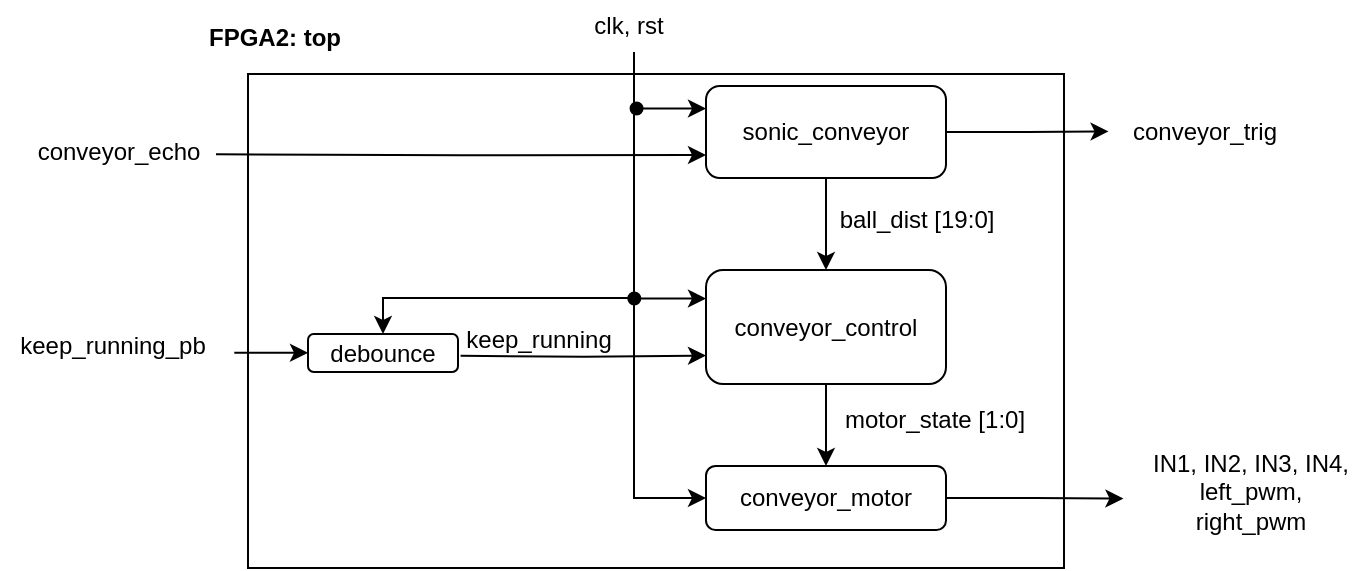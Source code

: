 <mxfile version="22.1.17" type="device" pages="8">
  <diagram name="FPGA1" id="3Houis2UjFw576r5zuef">
    <mxGraphModel dx="913" dy="524" grid="0" gridSize="10" guides="1" tooltips="1" connect="1" arrows="1" fold="1" page="1" pageScale="1" pageWidth="1654" pageHeight="2336" math="0" shadow="0">
      <root>
        <mxCell id="0" />
        <mxCell id="1" parent="0" />
        <mxCell id="Cx_UTy-veNJVOFWTWnhk-43" value="" style="rounded=0;whiteSpace=wrap;html=1;" vertex="1" parent="1">
          <mxGeometry x="226" y="146" width="408" height="247" as="geometry" />
        </mxCell>
        <mxCell id="Cx_UTy-veNJVOFWTWnhk-32" style="edgeStyle=orthogonalEdgeStyle;rounded=0;orthogonalLoop=1;jettySize=auto;html=1;exitX=0.5;exitY=1;exitDx=0;exitDy=0;entryX=0.5;entryY=0;entryDx=0;entryDy=0;" edge="1" parent="1" source="yedYcWoCvtavCDuwvC8--9" target="yedYcWoCvtavCDuwvC8--18">
          <mxGeometry relative="1" as="geometry" />
        </mxCell>
        <mxCell id="Cx_UTy-veNJVOFWTWnhk-33" style="edgeStyle=orthogonalEdgeStyle;rounded=0;orthogonalLoop=1;jettySize=auto;html=1;exitX=1;exitY=0.5;exitDx=0;exitDy=0;" edge="1" parent="1" source="yedYcWoCvtavCDuwvC8--9">
          <mxGeometry relative="1" as="geometry">
            <mxPoint x="656.286" y="174.714" as="targetPoint" />
          </mxGeometry>
        </mxCell>
        <mxCell id="Cx_UTy-veNJVOFWTWnhk-35" style="edgeStyle=orthogonalEdgeStyle;rounded=0;orthogonalLoop=1;jettySize=auto;html=1;exitX=0;exitY=0.75;exitDx=0;exitDy=0;entryX=0;entryY=0.75;entryDx=0;entryDy=0;" edge="1" parent="1" target="yedYcWoCvtavCDuwvC8--9">
          <mxGeometry relative="1" as="geometry">
            <mxPoint x="210.0" y="186.143" as="sourcePoint" />
          </mxGeometry>
        </mxCell>
        <mxCell id="Cx_UTy-veNJVOFWTWnhk-36" style="edgeStyle=orthogonalEdgeStyle;rounded=0;orthogonalLoop=1;jettySize=auto;html=1;exitX=0;exitY=0.25;exitDx=0;exitDy=0;entryX=0;entryY=0.25;entryDx=0;entryDy=0;startArrow=oval;startFill=1;" edge="1" parent="1" target="yedYcWoCvtavCDuwvC8--9">
          <mxGeometry relative="1" as="geometry">
            <mxPoint x="420.286" y="163.286" as="sourcePoint" />
          </mxGeometry>
        </mxCell>
        <mxCell id="yedYcWoCvtavCDuwvC8--9" value="sonic_conveyor" style="rounded=1;whiteSpace=wrap;html=1;" vertex="1" parent="1">
          <mxGeometry x="455" y="152" width="120" height="46" as="geometry" />
        </mxCell>
        <mxCell id="yedYcWoCvtavCDuwvC8--12" value="conveyor_trig" style="text;html=1;align=center;verticalAlign=middle;resizable=0;points=[];autosize=1;strokeColor=none;fillColor=none;" vertex="1" parent="1">
          <mxGeometry x="659" y="162" width="90" height="26" as="geometry" />
        </mxCell>
        <mxCell id="yedYcWoCvtavCDuwvC8--13" value="conveyor_echo" style="text;html=1;align=center;verticalAlign=middle;resizable=0;points=[];autosize=1;strokeColor=none;fillColor=none;" vertex="1" parent="1">
          <mxGeometry x="111" y="172" width="99" height="26" as="geometry" />
        </mxCell>
        <mxCell id="yedYcWoCvtavCDuwvC8--17" style="edgeStyle=orthogonalEdgeStyle;rounded=0;orthogonalLoop=1;jettySize=auto;html=1;exitX=0.5;exitY=1;exitDx=0;exitDy=0;entryX=0.5;entryY=0;entryDx=0;entryDy=0;" edge="1" parent="1" source="yedYcWoCvtavCDuwvC8--18" target="yedYcWoCvtavCDuwvC8--20">
          <mxGeometry relative="1" as="geometry" />
        </mxCell>
        <mxCell id="Cx_UTy-veNJVOFWTWnhk-39" style="edgeStyle=orthogonalEdgeStyle;rounded=0;orthogonalLoop=1;jettySize=auto;html=1;exitX=0;exitY=0.25;exitDx=0;exitDy=0;entryX=0;entryY=0.25;entryDx=0;entryDy=0;startArrow=oval;startFill=1;" edge="1" parent="1" target="yedYcWoCvtavCDuwvC8--18">
          <mxGeometry relative="1" as="geometry">
            <mxPoint x="419.143" y="258.286" as="sourcePoint" />
          </mxGeometry>
        </mxCell>
        <mxCell id="Cx_UTy-veNJVOFWTWnhk-40" style="edgeStyle=orthogonalEdgeStyle;rounded=0;orthogonalLoop=1;jettySize=auto;html=1;exitX=0;exitY=0.75;exitDx=0;exitDy=0;entryX=0;entryY=0.75;entryDx=0;entryDy=0;" edge="1" parent="1" target="yedYcWoCvtavCDuwvC8--18">
          <mxGeometry relative="1" as="geometry">
            <mxPoint x="332.286" y="286.857" as="sourcePoint" />
          </mxGeometry>
        </mxCell>
        <mxCell id="yedYcWoCvtavCDuwvC8--18" value="conveyor_control" style="rounded=1;whiteSpace=wrap;html=1;" vertex="1" parent="1">
          <mxGeometry x="455" y="244" width="120" height="57" as="geometry" />
        </mxCell>
        <mxCell id="Cx_UTy-veNJVOFWTWnhk-12" style="edgeStyle=orthogonalEdgeStyle;rounded=0;orthogonalLoop=1;jettySize=auto;html=1;entryX=0;entryY=0.5;entryDx=0;entryDy=0;" edge="1" parent="1" source="Cx_UTy-veNJVOFWTWnhk-8" target="yedYcWoCvtavCDuwvC8--20">
          <mxGeometry relative="1" as="geometry">
            <Array as="points">
              <mxPoint x="419" y="358" />
            </Array>
          </mxGeometry>
        </mxCell>
        <mxCell id="Cx_UTy-veNJVOFWTWnhk-37" style="edgeStyle=orthogonalEdgeStyle;rounded=0;orthogonalLoop=1;jettySize=auto;html=1;exitX=1;exitY=0.5;exitDx=0;exitDy=0;" edge="1" parent="1" source="yedYcWoCvtavCDuwvC8--20">
          <mxGeometry relative="1" as="geometry">
            <mxPoint x="663.714" y="358.286" as="targetPoint" />
          </mxGeometry>
        </mxCell>
        <mxCell id="yedYcWoCvtavCDuwvC8--20" value="conveyor_motor" style="rounded=1;whiteSpace=wrap;html=1;" vertex="1" parent="1">
          <mxGeometry x="455" y="342" width="120" height="32" as="geometry" />
        </mxCell>
        <mxCell id="yedYcWoCvtavCDuwvC8--21" value="motor_state [1:0]" style="text;html=1;align=center;verticalAlign=middle;resizable=0;points=[];autosize=1;strokeColor=none;fillColor=none;" vertex="1" parent="1">
          <mxGeometry x="515" y="305.5" width="108" height="26" as="geometry" />
        </mxCell>
        <mxCell id="yedYcWoCvtavCDuwvC8--22" value="IN1, IN2, IN3, IN4,&lt;br&gt;left_pwm,&lt;br&gt;right_pwm" style="text;html=1;align=center;verticalAlign=middle;resizable=0;points=[];autosize=1;strokeColor=none;fillColor=none;" vertex="1" parent="1">
          <mxGeometry x="669" y="327" width="116" height="55" as="geometry" />
        </mxCell>
        <mxCell id="Cx_UTy-veNJVOFWTWnhk-1" value="keep_running_pb" style="text;html=1;align=center;verticalAlign=middle;resizable=0;points=[];autosize=1;strokeColor=none;fillColor=none;" vertex="1" parent="1">
          <mxGeometry x="102" y="269" width="111" height="26" as="geometry" />
        </mxCell>
        <mxCell id="Cx_UTy-veNJVOFWTWnhk-41" style="edgeStyle=orthogonalEdgeStyle;rounded=0;orthogonalLoop=1;jettySize=auto;html=1;exitX=0;exitY=0.5;exitDx=0;exitDy=0;entryX=0;entryY=0.5;entryDx=0;entryDy=0;" edge="1" parent="1" target="Cx_UTy-veNJVOFWTWnhk-3">
          <mxGeometry relative="1" as="geometry">
            <mxPoint x="219.143" y="285.429" as="sourcePoint" />
          </mxGeometry>
        </mxCell>
        <mxCell id="Cx_UTy-veNJVOFWTWnhk-42" style="edgeStyle=orthogonalEdgeStyle;rounded=0;orthogonalLoop=1;jettySize=auto;html=1;entryX=0.5;entryY=0;entryDx=0;entryDy=0;" edge="1" parent="1" target="Cx_UTy-veNJVOFWTWnhk-3">
          <mxGeometry relative="1" as="geometry">
            <mxPoint x="419" y="258" as="sourcePoint" />
            <Array as="points">
              <mxPoint x="294" y="258" />
            </Array>
          </mxGeometry>
        </mxCell>
        <mxCell id="Cx_UTy-veNJVOFWTWnhk-3" value="debounce" style="rounded=1;whiteSpace=wrap;html=1;" vertex="1" parent="1">
          <mxGeometry x="256" y="276" width="75" height="19" as="geometry" />
        </mxCell>
        <mxCell id="Cx_UTy-veNJVOFWTWnhk-7" value="ball_dist [19:0]" style="text;html=1;align=center;verticalAlign=middle;resizable=0;points=[];autosize=1;strokeColor=none;fillColor=none;" vertex="1" parent="1">
          <mxGeometry x="512" y="206" width="95" height="26" as="geometry" />
        </mxCell>
        <mxCell id="Cx_UTy-veNJVOFWTWnhk-8" value="clk, rst" style="text;html=1;align=center;verticalAlign=middle;resizable=0;points=[];autosize=1;strokeColor=none;fillColor=none;" vertex="1" parent="1">
          <mxGeometry x="389" y="109" width="53" height="26" as="geometry" />
        </mxCell>
        <mxCell id="Cx_UTy-veNJVOFWTWnhk-16" value="keep_running" style="text;html=1;align=center;verticalAlign=middle;resizable=0;points=[];autosize=1;strokeColor=none;fillColor=none;" vertex="1" parent="1">
          <mxGeometry x="325" y="266" width="91" height="26" as="geometry" />
        </mxCell>
        <mxCell id="Cx_UTy-veNJVOFWTWnhk-25" value="FPGA2: top" style="text;html=1;align=center;verticalAlign=middle;resizable=0;points=[];autosize=1;strokeColor=none;fillColor=none;fontStyle=1" vertex="1" parent="1">
          <mxGeometry x="197" y="115" width="84" height="26" as="geometry" />
        </mxCell>
      </root>
    </mxGraphModel>
  </diagram>
  <diagram id="P_CYYSH3tj92WIIqiAt8" name="state_diagram">
    <mxGraphModel dx="840" dy="482" grid="0" gridSize="10" guides="1" tooltips="1" connect="1" arrows="1" fold="1" page="1" pageScale="1" pageWidth="1654" pageHeight="2336" math="0" shadow="0">
      <root>
        <mxCell id="0" />
        <mxCell id="1" parent="0" />
        <mxCell id="ZbPFkDO6n5g9y_yG4Vyx-5" style="edgeStyle=orthogonalEdgeStyle;rounded=0;orthogonalLoop=1;jettySize=auto;html=1;exitX=1;exitY=0;exitDx=0;exitDy=0;entryX=0;entryY=0;entryDx=0;entryDy=0;" edge="1" parent="1" source="ZbPFkDO6n5g9y_yG4Vyx-1" target="ZbPFkDO6n5g9y_yG4Vyx-3">
          <mxGeometry relative="1" as="geometry" />
        </mxCell>
        <mxCell id="ZbPFkDO6n5g9y_yG4Vyx-9" style="edgeStyle=orthogonalEdgeStyle;rounded=0;orthogonalLoop=1;jettySize=auto;html=1;exitX=0;exitY=0;exitDx=0;exitDy=0;entryX=1;entryY=0;entryDx=0;entryDy=0;" edge="1" parent="1" source="ZbPFkDO6n5g9y_yG4Vyx-1" target="ZbPFkDO6n5g9y_yG4Vyx-2">
          <mxGeometry relative="1" as="geometry" />
        </mxCell>
        <mxCell id="ZbPFkDO6n5g9y_yG4Vyx-13" style="edgeStyle=orthogonalEdgeStyle;rounded=0;orthogonalLoop=1;jettySize=auto;html=1;exitX=0.5;exitY=0;exitDx=0;exitDy=0;entryX=0.5;entryY=0;entryDx=0;entryDy=0;" edge="1" parent="1" target="ZbPFkDO6n5g9y_yG4Vyx-1">
          <mxGeometry relative="1" as="geometry">
            <mxPoint x="577.308" y="305.846" as="sourcePoint" />
          </mxGeometry>
        </mxCell>
        <mxCell id="ZbPFkDO6n5g9y_yG4Vyx-1" value="S0&lt;hr&gt;STOP" style="ellipse;whiteSpace=wrap;html=1;aspect=fixed;" vertex="1" parent="1">
          <mxGeometry x="537" y="338" width="80" height="80" as="geometry" />
        </mxCell>
        <mxCell id="ZbPFkDO6n5g9y_yG4Vyx-11" style="edgeStyle=orthogonalEdgeStyle;rounded=0;orthogonalLoop=1;jettySize=auto;html=1;exitX=1;exitY=1;exitDx=0;exitDy=0;entryX=0;entryY=1;entryDx=0;entryDy=0;" edge="1" parent="1" source="ZbPFkDO6n5g9y_yG4Vyx-2" target="ZbPFkDO6n5g9y_yG4Vyx-1">
          <mxGeometry relative="1" as="geometry" />
        </mxCell>
        <mxCell id="ZbPFkDO6n5g9y_yG4Vyx-2" value="S2&lt;hr&gt;FORWARD" style="ellipse;whiteSpace=wrap;html=1;aspect=fixed;" vertex="1" parent="1">
          <mxGeometry x="364" y="338" width="80" height="80" as="geometry" />
        </mxCell>
        <mxCell id="ZbPFkDO6n5g9y_yG4Vyx-7" style="edgeStyle=orthogonalEdgeStyle;rounded=0;orthogonalLoop=1;jettySize=auto;html=1;exitX=0;exitY=1;exitDx=0;exitDy=0;entryX=1;entryY=1;entryDx=0;entryDy=0;" edge="1" parent="1" source="ZbPFkDO6n5g9y_yG4Vyx-3" target="ZbPFkDO6n5g9y_yG4Vyx-1">
          <mxGeometry relative="1" as="geometry" />
        </mxCell>
        <mxCell id="ZbPFkDO6n5g9y_yG4Vyx-3" value="S1&lt;hr&gt;FORWARD" style="ellipse;whiteSpace=wrap;html=1;aspect=fixed;" vertex="1" parent="1">
          <mxGeometry x="714" y="338" width="80" height="80" as="geometry" />
        </mxCell>
        <mxCell id="ZbPFkDO6n5g9y_yG4Vyx-6" value="ball_dist &amp;lt;= 10cm" style="text;html=1;align=center;verticalAlign=middle;resizable=0;points=[];autosize=1;strokeColor=none;fillColor=none;" vertex="1" parent="1">
          <mxGeometry x="610" y="326" width="112" height="26" as="geometry" />
        </mxCell>
        <mxCell id="ZbPFkDO6n5g9y_yG4Vyx-8" value="after 2.5 seconds" style="text;html=1;align=center;verticalAlign=middle;resizable=0;points=[];autosize=1;strokeColor=none;fillColor=none;" vertex="1" parent="1">
          <mxGeometry x="612" y="408" width="110" height="26" as="geometry" />
        </mxCell>
        <mxCell id="ZbPFkDO6n5g9y_yG4Vyx-10" value="keep_running == 1" style="text;html=1;align=center;verticalAlign=middle;resizable=0;points=[];autosize=1;strokeColor=none;fillColor=none;" vertex="1" parent="1">
          <mxGeometry x="434" y="324" width="118" height="26" as="geometry" />
        </mxCell>
        <mxCell id="ZbPFkDO6n5g9y_yG4Vyx-12" value="keep_running == 0" style="text;html=1;align=center;verticalAlign=middle;resizable=0;points=[];autosize=1;strokeColor=none;fillColor=none;" vertex="1" parent="1">
          <mxGeometry x="423" y="408" width="118" height="26" as="geometry" />
        </mxCell>
        <mxCell id="ZbPFkDO6n5g9y_yG4Vyx-14" value="rst" style="text;html=1;align=center;verticalAlign=middle;resizable=0;points=[];autosize=1;strokeColor=none;fillColor=none;" vertex="1" parent="1">
          <mxGeometry x="561.5" y="279" width="31" height="26" as="geometry" />
        </mxCell>
        <mxCell id="ZbPFkDO6n5g9y_yG4Vyx-16" value="state&lt;hr&gt;output motor_state" style="text;html=1;align=center;verticalAlign=middle;resizable=0;points=[];autosize=1;strokeColor=none;fillColor=none;" vertex="1" parent="1">
          <mxGeometry x="269" y="237" width="118" height="54" as="geometry" />
        </mxCell>
      </root>
    </mxGraphModel>
  </diagram>
  <diagram id="K7MScZZr-1HV4bGrhKEK" name="FPGA2">
    <mxGraphModel dx="840" dy="482" grid="0" gridSize="10" guides="1" tooltips="1" connect="1" arrows="1" fold="1" page="1" pageScale="1" pageWidth="1654" pageHeight="2336" math="0" shadow="0">
      <root>
        <mxCell id="0" />
        <mxCell id="1" parent="0" />
        <mxCell id="5g9HSm7OtzbtCNoJN83W-15" value="" style="rounded=0;whiteSpace=wrap;html=1;" vertex="1" parent="1">
          <mxGeometry x="332" y="173" width="497" height="277" as="geometry" />
        </mxCell>
        <mxCell id="j4I4GcFLHz0npF0PF5_9-4" style="edgeStyle=orthogonalEdgeStyle;rounded=0;orthogonalLoop=1;jettySize=auto;html=1;entryX=0;entryY=0.5;entryDx=0;entryDy=0;" edge="1" parent="1" target="j4I4GcFLHz0npF0PF5_9-5">
          <mxGeometry relative="1" as="geometry">
            <mxPoint x="318" y="203" as="sourcePoint" />
          </mxGeometry>
        </mxCell>
        <mxCell id="5g9HSm7OtzbtCNoJN83W-3" style="edgeStyle=orthogonalEdgeStyle;rounded=0;orthogonalLoop=1;jettySize=auto;html=1;entryX=0.5;entryY=0;entryDx=0;entryDy=0;exitX=0.5;exitY=1;exitDx=0;exitDy=0;" edge="1" parent="1" source="j4I4GcFLHz0npF0PF5_9-5" target="j4I4GcFLHz0npF0PF5_9-9">
          <mxGeometry relative="1" as="geometry">
            <mxPoint x="473" y="219" as="sourcePoint" />
          </mxGeometry>
        </mxCell>
        <mxCell id="j4I4GcFLHz0npF0PF5_9-5" value="pin_sensor" style="rounded=1;whiteSpace=wrap;html=1;" vertex="1" parent="1">
          <mxGeometry x="429" y="187" width="88" height="32" as="geometry" />
        </mxCell>
        <mxCell id="5g9HSm7OtzbtCNoJN83W-5" style="edgeStyle=orthogonalEdgeStyle;rounded=0;orthogonalLoop=1;jettySize=auto;html=1;exitX=0;exitY=0.5;exitDx=0;exitDy=0;entryX=0;entryY=0.5;entryDx=0;entryDy=0;" edge="1" parent="1" target="j4I4GcFLHz0npF0PF5_9-9">
          <mxGeometry relative="1" as="geometry">
            <mxPoint x="314.56" y="283.6" as="sourcePoint" />
          </mxGeometry>
        </mxCell>
        <mxCell id="5g9HSm7OtzbtCNoJN83W-6" style="edgeStyle=orthogonalEdgeStyle;rounded=0;orthogonalLoop=1;jettySize=auto;html=1;exitX=0.25;exitY=1;exitDx=0;exitDy=0;" edge="1" parent="1" source="j4I4GcFLHz0npF0PF5_9-9" target="j4I4GcFLHz0npF0PF5_9-16">
          <mxGeometry relative="1" as="geometry" />
        </mxCell>
        <mxCell id="5g9HSm7OtzbtCNoJN83W-8" style="edgeStyle=orthogonalEdgeStyle;rounded=0;orthogonalLoop=1;jettySize=auto;html=1;exitX=0.75;exitY=1;exitDx=0;exitDy=0;" edge="1" parent="1" source="j4I4GcFLHz0npF0PF5_9-9" target="j4I4GcFLHz0npF0PF5_9-13">
          <mxGeometry relative="1" as="geometry" />
        </mxCell>
        <mxCell id="5g9HSm7OtzbtCNoJN83W-11" style="edgeStyle=orthogonalEdgeStyle;rounded=0;orthogonalLoop=1;jettySize=auto;html=1;exitX=1;exitY=0.5;exitDx=0;exitDy=0;entryX=0;entryY=0.5;entryDx=0;entryDy=0;" edge="1" parent="1" source="j4I4GcFLHz0npF0PF5_9-9" target="zBzx317VZu3aKxYeW0nP-3">
          <mxGeometry relative="1" as="geometry" />
        </mxCell>
        <mxCell id="j4I4GcFLHz0npF0PF5_9-9" value="player_control" style="rounded=1;whiteSpace=wrap;html=1;" vertex="1" parent="1">
          <mxGeometry x="426" y="263" width="91" height="41" as="geometry" />
        </mxCell>
        <mxCell id="j4I4GcFLHz0npF0PF5_9-10" value="IR[2:0]" style="text;html=1;align=center;verticalAlign=middle;resizable=0;points=[];autosize=1;strokeColor=none;fillColor=none;" vertex="1" parent="1">
          <mxGeometry x="258.5" y="190" width="53" height="26" as="geometry" />
        </mxCell>
        <mxCell id="5g9HSm7OtzbtCNoJN83W-9" style="edgeStyle=orthogonalEdgeStyle;rounded=0;orthogonalLoop=1;jettySize=auto;html=1;exitX=0.5;exitY=1;exitDx=0;exitDy=0;" edge="1" parent="1" source="j4I4GcFLHz0npF0PF5_9-13">
          <mxGeometry relative="1" as="geometry">
            <mxPoint x="578.4" y="466.8" as="targetPoint" />
          </mxGeometry>
        </mxCell>
        <mxCell id="j4I4GcFLHz0npF0PF5_9-13" value="vga_control" style="rounded=1;whiteSpace=wrap;html=1;" vertex="1" parent="1">
          <mxGeometry x="537" y="366" width="83" height="21" as="geometry" />
        </mxCell>
        <mxCell id="j4I4GcFLHz0npF0PF5_9-14" value="player, round[2:0],&lt;br&gt;score1[11:0], score2[11:0]" style="text;html=1;align=center;verticalAlign=middle;resizable=0;points=[];autosize=1;strokeColor=none;fillColor=none;" vertex="1" parent="1">
          <mxGeometry x="501" y="296.5" width="155" height="41" as="geometry" />
        </mxCell>
        <mxCell id="j4I4GcFLHz0npF0PF5_9-15" style="edgeStyle=orthogonalEdgeStyle;rounded=0;orthogonalLoop=1;jettySize=auto;html=1;exitX=0.5;exitY=1;exitDx=0;exitDy=0;entryX=0.5;entryY=0;entryDx=0;entryDy=0;" edge="1" parent="1" source="j4I4GcFLHz0npF0PF5_9-16" target="j4I4GcFLHz0npF0PF5_9-21">
          <mxGeometry relative="1" as="geometry" />
        </mxCell>
        <mxCell id="j4I4GcFLHz0npF0PF5_9-16" value="pin_control" style="rounded=1;whiteSpace=wrap;html=1;" vertex="1" parent="1">
          <mxGeometry x="379" y="363" width="73" height="21" as="geometry" />
        </mxCell>
        <mxCell id="j4I4GcFLHz0npF0PF5_9-18" value="IN1, IN2, pwm" style="text;html=1;align=center;verticalAlign=middle;resizable=0;points=[];autosize=1;strokeColor=none;fillColor=none;" vertex="1" parent="1">
          <mxGeometry x="368.5" y="464" width="94" height="26" as="geometry" />
        </mxCell>
        <mxCell id="j4I4GcFLHz0npF0PF5_9-19" value="vgaGreen[3:0],&lt;br&gt;vgaRed[3:0],&lt;br&gt;vgaBlue[3:0],&lt;br&gt;hsync, vsync" style="text;html=1;align=center;verticalAlign=middle;resizable=0;points=[];autosize=1;strokeColor=none;fillColor=none;" vertex="1" parent="1">
          <mxGeometry x="533" y="471" width="97" height="70" as="geometry" />
        </mxCell>
        <mxCell id="j4I4GcFLHz0npF0PF5_9-20" style="edgeStyle=orthogonalEdgeStyle;rounded=0;orthogonalLoop=1;jettySize=auto;html=1;exitX=0.5;exitY=1;exitDx=0;exitDy=0;" edge="1" parent="1" source="j4I4GcFLHz0npF0PF5_9-21">
          <mxGeometry relative="1" as="geometry">
            <mxPoint x="415.727" y="467.303" as="targetPoint" />
          </mxGeometry>
        </mxCell>
        <mxCell id="j4I4GcFLHz0npF0PF5_9-21" value="pin_motor" style="rounded=1;whiteSpace=wrap;html=1;" vertex="1" parent="1">
          <mxGeometry x="379" y="415" width="73" height="21" as="geometry" />
        </mxCell>
        <mxCell id="j4I4GcFLHz0npF0PF5_9-22" value="motor_state[1:0]" style="text;html=1;align=center;verticalAlign=middle;resizable=0;points=[];autosize=1;strokeColor=none;fillColor=none;" vertex="1" parent="1">
          <mxGeometry x="412" y="389" width="105" height="26" as="geometry" />
        </mxCell>
        <mxCell id="j4I4GcFLHz0npF0PF5_9-23" value="swap" style="text;html=1;align=center;verticalAlign=middle;resizable=0;points=[];autosize=1;strokeColor=none;fillColor=none;" vertex="1" parent="1">
          <mxGeometry x="258.5" y="270.5" width="46" height="26" as="geometry" />
        </mxCell>
        <mxCell id="5g9HSm7OtzbtCNoJN83W-10" style="edgeStyle=orthogonalEdgeStyle;rounded=0;orthogonalLoop=1;jettySize=auto;html=1;exitX=0.5;exitY=1;exitDx=0;exitDy=0;" edge="1" parent="1" source="zBzx317VZu3aKxYeW0nP-3">
          <mxGeometry relative="1" as="geometry">
            <mxPoint x="752.8" y="462.32" as="targetPoint" />
          </mxGeometry>
        </mxCell>
        <mxCell id="5g9HSm7OtzbtCNoJN83W-14" style="edgeStyle=orthogonalEdgeStyle;rounded=0;orthogonalLoop=1;jettySize=auto;html=1;entryX=0.25;entryY=0;entryDx=0;entryDy=0;startArrow=oval;startFill=1;" edge="1" parent="1" target="zBzx317VZu3aKxYeW0nP-3">
          <mxGeometry relative="1" as="geometry">
            <mxPoint x="381" y="284" as="sourcePoint" />
            <Array as="points">
              <mxPoint x="381" y="248" />
              <mxPoint x="723" y="248" />
            </Array>
          </mxGeometry>
        </mxCell>
        <mxCell id="zBzx317VZu3aKxYeW0nP-3" value="sound_control" style="rounded=1;whiteSpace=wrap;html=1;" vertex="1" parent="1">
          <mxGeometry x="693" y="267.5" width="120" height="32" as="geometry" />
        </mxCell>
        <mxCell id="zBzx317VZu3aKxYeW0nP-5" value="audio_mclk,&lt;br&gt;audio_lrck,&lt;br&gt;audio_sck,&lt;br&gt;audio_sdin" style="text;html=1;align=center;verticalAlign=middle;resizable=0;points=[];autosize=1;strokeColor=none;fillColor=none;" vertex="1" parent="1">
          <mxGeometry x="712" y="471" width="82" height="70" as="geometry" />
        </mxCell>
        <mxCell id="5g9HSm7OtzbtCNoJN83W-1" value="pin_state[2:0]" style="text;html=1;align=center;verticalAlign=middle;resizable=0;points=[];autosize=1;strokeColor=none;fillColor=none;" vertex="1" parent="1">
          <mxGeometry x="381" y="221" width="90" height="26" as="geometry" />
        </mxCell>
        <mxCell id="5g9HSm7OtzbtCNoJN83W-7" value="pin_motor_start" style="text;html=1;align=center;verticalAlign=middle;resizable=0;points=[];autosize=1;strokeColor=none;fillColor=none;" vertex="1" parent="1">
          <mxGeometry x="381" y="309" width="101" height="26" as="geometry" />
        </mxCell>
        <mxCell id="5g9HSm7OtzbtCNoJN83W-12" value="all_pins_down" style="text;html=1;align=center;verticalAlign=middle;resizable=0;points=[];autosize=1;strokeColor=none;fillColor=none;" vertex="1" parent="1">
          <mxGeometry x="547" y="256" width="94" height="26" as="geometry" />
        </mxCell>
        <mxCell id="5g9HSm7OtzbtCNoJN83W-13" style="edgeStyle=orthogonalEdgeStyle;rounded=0;orthogonalLoop=1;jettySize=auto;html=1;exitX=1.011;exitY=0.471;exitDx=0;exitDy=0;entryX=0.5;entryY=0;entryDx=0;entryDy=0;exitPerimeter=0;startArrow=oval;startFill=1;" edge="1" parent="1" source="5g9HSm7OtzbtCNoJN83W-1" target="zBzx317VZu3aKxYeW0nP-3">
          <mxGeometry relative="1" as="geometry" />
        </mxCell>
        <mxCell id="5g9HSm7OtzbtCNoJN83W-16" value="FPGA1: top" style="text;html=1;align=center;verticalAlign=middle;resizable=0;points=[];autosize=1;strokeColor=none;fillColor=none;fontStyle=1" vertex="1" parent="1">
          <mxGeometry x="336" y="141" width="84" height="26" as="geometry" />
        </mxCell>
      </root>
    </mxGraphModel>
  </diagram>
  <diagram id="RI9VeUR3H-dNjSlczl91" name="Page-4">
    <mxGraphModel dx="955" dy="548" grid="0" gridSize="10" guides="1" tooltips="1" connect="1" arrows="1" fold="1" page="1" pageScale="1" pageWidth="1654" pageHeight="2336" math="0" shadow="0">
      <root>
        <mxCell id="0" />
        <mxCell id="1" parent="0" />
        <mxCell id="48yH_jwiG1Q6Xf7xGgz5-1" style="edgeStyle=orthogonalEdgeStyle;rounded=0;orthogonalLoop=1;jettySize=auto;html=1;exitX=1.016;exitY=0.541;exitDx=0;exitDy=0;entryX=0;entryY=0.5;entryDx=0;entryDy=0;exitPerimeter=0;" edge="1" parent="1" source="48yH_jwiG1Q6Xf7xGgz5-7" target="48yH_jwiG1Q6Xf7xGgz5-3">
          <mxGeometry relative="1" as="geometry">
            <mxPoint x="306.706" y="529" as="sourcePoint" />
          </mxGeometry>
        </mxCell>
        <mxCell id="48yH_jwiG1Q6Xf7xGgz5-2" style="edgeStyle=orthogonalEdgeStyle;rounded=0;orthogonalLoop=1;jettySize=auto;html=1;exitX=1;exitY=0.5;exitDx=0;exitDy=0;entryX=0;entryY=0.75;entryDx=0;entryDy=0;" edge="1" parent="1" source="48yH_jwiG1Q6Xf7xGgz5-3" target="48yH_jwiG1Q6Xf7xGgz5-16">
          <mxGeometry relative="1" as="geometry">
            <mxPoint x="509.571" y="528.857" as="targetPoint" />
          </mxGeometry>
        </mxCell>
        <mxCell id="48yH_jwiG1Q6Xf7xGgz5-3" value="clock_divider" style="rounded=1;whiteSpace=wrap;html=1;" vertex="1" parent="1">
          <mxGeometry x="346" y="516" width="88" height="26" as="geometry" />
        </mxCell>
        <mxCell id="48yH_jwiG1Q6Xf7xGgz5-7" value="clk" style="text;html=1;align=center;verticalAlign=middle;resizable=0;points=[];autosize=1;strokeColor=none;fillColor=none;" vertex="1" parent="1">
          <mxGeometry x="272" y="516" width="33" height="26" as="geometry" />
        </mxCell>
        <mxCell id="48yH_jwiG1Q6Xf7xGgz5-9" value="clk_25MHz" style="text;html=1;align=center;verticalAlign=middle;resizable=0;points=[];autosize=1;strokeColor=none;fillColor=none;" vertex="1" parent="1">
          <mxGeometry x="426" y="506" width="77" height="26" as="geometry" />
        </mxCell>
        <mxCell id="48yH_jwiG1Q6Xf7xGgz5-10" style="edgeStyle=orthogonalEdgeStyle;rounded=0;orthogonalLoop=1;jettySize=auto;html=1;entryX=0;entryY=0.25;entryDx=0;entryDy=0;exitX=1.086;exitY=0.564;exitDx=0;exitDy=0;exitPerimeter=0;" edge="1" parent="1" target="48yH_jwiG1Q6Xf7xGgz5-16" source="48yH_jwiG1Q6Xf7xGgz5-24">
          <mxGeometry relative="1" as="geometry">
            <mxPoint x="330" y="494" as="sourcePoint" />
          </mxGeometry>
        </mxCell>
        <mxCell id="48yH_jwiG1Q6Xf7xGgz5-11" style="edgeStyle=orthogonalEdgeStyle;rounded=0;orthogonalLoop=1;jettySize=auto;html=1;exitX=1;exitY=0.25;exitDx=0;exitDy=0;entryX=-0.062;entryY=0.551;entryDx=0;entryDy=0;entryPerimeter=0;" edge="1" parent="1" source="48yH_jwiG1Q6Xf7xGgz5-16" target="48yH_jwiG1Q6Xf7xGgz5-25">
          <mxGeometry relative="1" as="geometry">
            <mxPoint x="826.56" y="493.2" as="targetPoint" />
          </mxGeometry>
        </mxCell>
        <mxCell id="48yH_jwiG1Q6Xf7xGgz5-12" style="edgeStyle=orthogonalEdgeStyle;rounded=0;orthogonalLoop=1;jettySize=auto;html=1;exitX=1;exitY=0.5;exitDx=0;exitDy=0;" edge="1" parent="1" source="48yH_jwiG1Q6Xf7xGgz5-16">
          <mxGeometry relative="1" as="geometry">
            <mxPoint x="954" y="511" as="targetPoint" />
          </mxGeometry>
        </mxCell>
        <mxCell id="48yH_jwiG1Q6Xf7xGgz5-15" style="edgeStyle=orthogonalEdgeStyle;rounded=0;orthogonalLoop=1;jettySize=auto;html=1;exitX=1;exitY=0.75;exitDx=0;exitDy=0;entryX=0;entryY=0.5;entryDx=0;entryDy=0;" edge="1" parent="1" source="48yH_jwiG1Q6Xf7xGgz5-16" target="48yH_jwiG1Q6Xf7xGgz5-33">
          <mxGeometry relative="1" as="geometry" />
        </mxCell>
        <mxCell id="48yH_jwiG1Q6Xf7xGgz5-50" style="edgeStyle=orthogonalEdgeStyle;rounded=0;orthogonalLoop=1;jettySize=auto;html=1;exitX=0.5;exitY=1;exitDx=0;exitDy=0;entryX=0.5;entryY=0;entryDx=0;entryDy=0;" edge="1" parent="1" source="48yH_jwiG1Q6Xf7xGgz5-16" target="48yH_jwiG1Q6Xf7xGgz5-21">
          <mxGeometry relative="1" as="geometry" />
        </mxCell>
        <mxCell id="48yH_jwiG1Q6Xf7xGgz5-16" value="vga_helper" style="rounded=1;whiteSpace=wrap;html=1;" vertex="1" parent="1">
          <mxGeometry x="600" y="476" width="120" height="70" as="geometry" />
        </mxCell>
        <mxCell id="48yH_jwiG1Q6Xf7xGgz5-18" style="edgeStyle=orthogonalEdgeStyle;rounded=0;orthogonalLoop=1;jettySize=auto;html=1;entryX=0;entryY=0.5;entryDx=0;entryDy=0;" edge="1" parent="1" target="48yH_jwiG1Q6Xf7xGgz5-21">
          <mxGeometry relative="1" as="geometry">
            <mxPoint x="314" y="631" as="sourcePoint" />
          </mxGeometry>
        </mxCell>
        <mxCell id="48yH_jwiG1Q6Xf7xGgz5-19" style="edgeStyle=orthogonalEdgeStyle;rounded=0;orthogonalLoop=1;jettySize=auto;html=1;exitX=0.5;exitY=1;exitDx=0;exitDy=0;entryX=0.5;entryY=0;entryDx=0;entryDy=0;" edge="1" parent="1" source="48yH_jwiG1Q6Xf7xGgz5-21" target="48yH_jwiG1Q6Xf7xGgz5-23">
          <mxGeometry relative="1" as="geometry" />
        </mxCell>
        <mxCell id="48yH_jwiG1Q6Xf7xGgz5-21" value="mem_addr_gen" style="rounded=1;whiteSpace=wrap;html=1;" vertex="1" parent="1">
          <mxGeometry x="600" y="596" width="120" height="70" as="geometry" />
        </mxCell>
        <mxCell id="48yH_jwiG1Q6Xf7xGgz5-22" style="edgeStyle=orthogonalEdgeStyle;rounded=0;orthogonalLoop=1;jettySize=auto;html=1;entryX=0;entryY=0.25;entryDx=0;entryDy=0;startArrow=oval;startFill=1;" edge="1" parent="1" target="48yH_jwiG1Q6Xf7xGgz5-23">
          <mxGeometry relative="1" as="geometry">
            <mxPoint x="496" y="528" as="sourcePoint" />
            <Array as="points">
              <mxPoint x="494" y="530" />
              <mxPoint x="494" y="733" />
              <mxPoint x="600" y="733" />
            </Array>
          </mxGeometry>
        </mxCell>
        <mxCell id="48yH_jwiG1Q6Xf7xGgz5-23" value="blk_mem_gen" style="rounded=1;whiteSpace=wrap;html=1;" vertex="1" parent="1">
          <mxGeometry x="600" y="712" width="120" height="70" as="geometry" />
        </mxCell>
        <mxCell id="48yH_jwiG1Q6Xf7xGgz5-24" value="rst" style="text;html=1;align=center;verticalAlign=middle;resizable=0;points=[];autosize=1;strokeColor=none;fillColor=none;" vertex="1" parent="1">
          <mxGeometry x="276" y="480" width="31" height="26" as="geometry" />
        </mxCell>
        <mxCell id="48yH_jwiG1Q6Xf7xGgz5-25" value="hsync" style="text;html=1;align=center;verticalAlign=middle;resizable=0;points=[];autosize=1;strokeColor=none;fillColor=none;" vertex="1" parent="1">
          <mxGeometry x="960" y="480" width="49" height="26" as="geometry" />
        </mxCell>
        <mxCell id="48yH_jwiG1Q6Xf7xGgz5-26" value="vsync" style="text;html=1;align=center;verticalAlign=middle;resizable=0;points=[];autosize=1;strokeColor=none;fillColor=none;" vertex="1" parent="1">
          <mxGeometry x="960" y="498" width="49" height="26" as="geometry" />
        </mxCell>
        <mxCell id="48yH_jwiG1Q6Xf7xGgz5-30" value="pixel_addr[15:0]" style="text;html=1;align=center;verticalAlign=middle;resizable=0;points=[];autosize=1;strokeColor=none;fillColor=none;" vertex="1" parent="1">
          <mxGeometry x="557" y="676" width="103" height="26" as="geometry" />
        </mxCell>
        <mxCell id="48yH_jwiG1Q6Xf7xGgz5-31" style="edgeStyle=orthogonalEdgeStyle;rounded=0;orthogonalLoop=1;jettySize=auto;html=1;exitX=0.25;exitY=1;exitDx=0;exitDy=0;entryX=0.25;entryY=1;entryDx=0;entryDy=0;" edge="1" parent="1" target="48yH_jwiG1Q6Xf7xGgz5-33">
          <mxGeometry relative="1" as="geometry">
            <mxPoint x="856.744" y="627.442" as="sourcePoint" />
          </mxGeometry>
        </mxCell>
        <mxCell id="48yH_jwiG1Q6Xf7xGgz5-32" style="edgeStyle=orthogonalEdgeStyle;rounded=0;orthogonalLoop=1;jettySize=auto;html=1;exitX=0.5;exitY=0;exitDx=0;exitDy=0;" edge="1" parent="1" source="48yH_jwiG1Q6Xf7xGgz5-33">
          <mxGeometry relative="1" as="geometry">
            <mxPoint x="957.444" y="642.333" as="targetPoint" />
          </mxGeometry>
        </mxCell>
        <mxCell id="48yH_jwiG1Q6Xf7xGgz5-33" value="MUX" style="shape=trapezoid;perimeter=trapezoidPerimeter;whiteSpace=wrap;html=1;fixedSize=1;rotation=90;" vertex="1" parent="1">
          <mxGeometry x="869" y="627" width="60.5" height="31" as="geometry" />
        </mxCell>
        <mxCell id="48yH_jwiG1Q6Xf7xGgz5-34" value="valid" style="text;html=1;align=center;verticalAlign=middle;resizable=0;points=[];autosize=1;strokeColor=none;fillColor=none;" vertex="1" parent="1">
          <mxGeometry x="897" y="524" width="43" height="26" as="geometry" />
        </mxCell>
        <mxCell id="48yH_jwiG1Q6Xf7xGgz5-35" value="12&#39;d0" style="text;html=1;align=center;verticalAlign=middle;resizable=0;points=[];autosize=1;strokeColor=none;fillColor=none;" vertex="1" parent="1">
          <mxGeometry x="816" y="614" width="47" height="26" as="geometry" />
        </mxCell>
        <mxCell id="48yH_jwiG1Q6Xf7xGgz5-37" value="pixel" style="text;html=1;align=center;verticalAlign=middle;resizable=0;points=[];autosize=1;strokeColor=none;fillColor=none;" vertex="1" parent="1">
          <mxGeometry x="720" y="723" width="43" height="26" as="geometry" />
        </mxCell>
        <mxCell id="48yH_jwiG1Q6Xf7xGgz5-38" value="vgaRed, &lt;br&gt;vgaGreen, &lt;br&gt;vgaBlue" style="text;html=1;align=center;verticalAlign=middle;resizable=0;points=[];autosize=1;strokeColor=none;fillColor=none;" vertex="1" parent="1">
          <mxGeometry x="955" y="614" width="74" height="55" as="geometry" />
        </mxCell>
        <mxCell id="48yH_jwiG1Q6Xf7xGgz5-40" value="player, round[2:0],&lt;br&gt;score1[11:0], &lt;br&gt;score2[11:0]" style="text;html=1;align=center;verticalAlign=middle;resizable=0;points=[];autosize=1;strokeColor=none;fillColor=none;" vertex="1" parent="1">
          <mxGeometry x="195" y="603.5" width="114" height="55" as="geometry" />
        </mxCell>
        <mxCell id="48yH_jwiG1Q6Xf7xGgz5-42" style="edgeStyle=orthogonalEdgeStyle;rounded=0;orthogonalLoop=1;jettySize=auto;html=1;exitX=0.25;exitY=1;exitDx=0;exitDy=0;entryX=0.25;entryY=1;entryDx=0;entryDy=0;" edge="1" parent="1" target="48yH_jwiG1Q6Xf7xGgz5-41">
          <mxGeometry relative="1" as="geometry">
            <mxPoint x="723.667" y="751.167" as="sourcePoint" />
          </mxGeometry>
        </mxCell>
        <mxCell id="48yH_jwiG1Q6Xf7xGgz5-43" style="edgeStyle=orthogonalEdgeStyle;rounded=0;orthogonalLoop=1;jettySize=auto;html=1;entryX=0.75;entryY=1;entryDx=0;entryDy=0;" edge="1" parent="1" target="48yH_jwiG1Q6Xf7xGgz5-41">
          <mxGeometry relative="1" as="geometry">
            <mxPoint x="779" y="782" as="sourcePoint" />
          </mxGeometry>
        </mxCell>
        <mxCell id="48yH_jwiG1Q6Xf7xGgz5-46" style="edgeStyle=orthogonalEdgeStyle;rounded=0;orthogonalLoop=1;jettySize=auto;html=1;exitX=0.5;exitY=0;exitDx=0;exitDy=0;entryX=0.75;entryY=1;entryDx=0;entryDy=0;" edge="1" parent="1" source="48yH_jwiG1Q6Xf7xGgz5-41" target="48yH_jwiG1Q6Xf7xGgz5-33">
          <mxGeometry relative="1" as="geometry" />
        </mxCell>
        <mxCell id="48yH_jwiG1Q6Xf7xGgz5-41" value="MUX" style="shape=trapezoid;perimeter=trapezoidPerimeter;whiteSpace=wrap;html=1;fixedSize=1;rotation=90;" vertex="1" parent="1">
          <mxGeometry x="797" y="751" width="60.5" height="31" as="geometry" />
        </mxCell>
        <mxCell id="48yH_jwiG1Q6Xf7xGgz5-45" value="BG_COLOR" style="text;html=1;align=center;verticalAlign=middle;resizable=0;points=[];autosize=1;strokeColor=none;fillColor=none;" vertex="1" parent="1">
          <mxGeometry x="729" y="778" width="85" height="26" as="geometry" />
        </mxCell>
        <mxCell id="48yH_jwiG1Q6Xf7xGgz5-47" value="real_pixel[11:0]" style="text;html=1;align=center;verticalAlign=middle;resizable=0;points=[];autosize=1;strokeColor=none;fillColor=none;" vertex="1" parent="1">
          <mxGeometry x="841" y="765" width="99" height="26" as="geometry" />
        </mxCell>
        <mxCell id="48yH_jwiG1Q6Xf7xGgz5-51" value="h_cnt[9:0], &lt;br&gt;v_cnt[9:0]" style="text;html=1;align=center;verticalAlign=middle;resizable=0;points=[];autosize=1;strokeColor=none;fillColor=none;" vertex="1" parent="1">
          <mxGeometry x="586" y="550" width="74" height="41" as="geometry" />
        </mxCell>
        <mxCell id="48yH_jwiG1Q6Xf7xGgz5-52" style="edgeStyle=orthogonalEdgeStyle;rounded=0;orthogonalLoop=1;jettySize=auto;html=1;exitX=1;exitY=0.282;exitDx=0;exitDy=0;entryX=0;entryY=0.5;entryDx=0;entryDy=0;exitPerimeter=0;startArrow=oval;startFill=1;" edge="1" parent="1" source="48yH_jwiG1Q6Xf7xGgz5-51" target="48yH_jwiG1Q6Xf7xGgz5-41">
          <mxGeometry relative="1" as="geometry">
            <Array as="points">
              <mxPoint x="800" y="563" />
              <mxPoint x="800" y="703" />
              <mxPoint x="827" y="703" />
            </Array>
          </mxGeometry>
        </mxCell>
      </root>
    </mxGraphModel>
  </diagram>
  <diagram id="F3E9UhYog428zx88eJHw" name="Page-5">
    <mxGraphModel dx="875" dy="503" grid="0" gridSize="10" guides="1" tooltips="1" connect="1" arrows="1" fold="1" page="1" pageScale="1" pageWidth="1654" pageHeight="2336" math="0" shadow="0">
      <root>
        <mxCell id="0" />
        <mxCell id="1" parent="0" />
        <mxCell id="S-YiixrmVDKFXqDxkRw9-1" style="edgeStyle=orthogonalEdgeStyle;rounded=0;orthogonalLoop=1;jettySize=auto;html=1;exitX=1;exitY=0;exitDx=0;exitDy=0;entryX=0;entryY=0;entryDx=0;entryDy=0;" edge="1" parent="1" source="Bt6-_8wkX_62NdydZnL1-1" target="Bt6-_8wkX_62NdydZnL1-2">
          <mxGeometry relative="1" as="geometry" />
        </mxCell>
        <mxCell id="S-YiixrmVDKFXqDxkRw9-6" style="rounded=0;orthogonalLoop=1;jettySize=auto;html=1;exitX=0;exitY=0;exitDx=0;exitDy=0;entryX=0;entryY=0;entryDx=0;entryDy=0;" edge="1" parent="1" target="Bt6-_8wkX_62NdydZnL1-1">
          <mxGeometry relative="1" as="geometry">
            <mxPoint x="347.0" y="222.0" as="sourcePoint" />
          </mxGeometry>
        </mxCell>
        <mxCell id="Bt6-_8wkX_62NdydZnL1-1" value="S0&lt;hr&gt;pin_motor_start = 0" style="ellipse;whiteSpace=wrap;html=1;aspect=fixed;" vertex="1" parent="1">
          <mxGeometry x="371" y="229" width="137" height="137" as="geometry" />
        </mxCell>
        <mxCell id="S-YiixrmVDKFXqDxkRw9-3" style="edgeStyle=orthogonalEdgeStyle;rounded=0;orthogonalLoop=1;jettySize=auto;html=1;exitX=0;exitY=1;exitDx=0;exitDy=0;entryX=1;entryY=1;entryDx=0;entryDy=0;" edge="1" parent="1" source="Bt6-_8wkX_62NdydZnL1-2" target="Bt6-_8wkX_62NdydZnL1-1">
          <mxGeometry relative="1" as="geometry" />
        </mxCell>
        <mxCell id="Bt6-_8wkX_62NdydZnL1-2" value="S1&lt;hr&gt;pin_motor_start = 1" style="ellipse;whiteSpace=wrap;html=1;aspect=fixed;" vertex="1" parent="1">
          <mxGeometry x="638" y="229" width="137" height="137" as="geometry" />
        </mxCell>
        <mxCell id="S-YiixrmVDKFXqDxkRw9-2" value="swap == 1 &amp;amp;&amp;amp; round &amp;lt;= 5&lt;hr&gt;-" style="text;html=1;align=center;verticalAlign=middle;resizable=0;points=[];autosize=1;strokeColor=none;fillColor=none;" vertex="1" parent="1">
          <mxGeometry x="493" y="190" width="154" height="54" as="geometry" />
        </mxCell>
        <mxCell id="S-YiixrmVDKFXqDxkRw9-4" value="after 1.6 seconds&lt;hr&gt;increase round by 1" style="text;html=1;align=center;verticalAlign=middle;resizable=0;points=[];autosize=1;strokeColor=none;fillColor=none;" vertex="1" parent="1">
          <mxGeometry x="515" y="351" width="123" height="54" as="geometry" />
        </mxCell>
        <mxCell id="S-YiixrmVDKFXqDxkRw9-7" value="rst" style="text;html=1;align=center;verticalAlign=middle;resizable=0;points=[];autosize=1;strokeColor=none;fillColor=none;" vertex="1" parent="1">
          <mxGeometry x="320" y="198" width="31" height="26" as="geometry" />
        </mxCell>
      </root>
    </mxGraphModel>
  </diagram>
  <diagram id="UfoBDpdoofobPybBzMOq" name="Page-6">
    <mxGraphModel dx="875" dy="503" grid="0" gridSize="10" guides="1" tooltips="1" connect="1" arrows="1" fold="1" page="1" pageScale="1" pageWidth="1654" pageHeight="2336" math="0" shadow="0">
      <root>
        <mxCell id="0" />
        <mxCell id="1" parent="0" />
        <mxCell id="Gp-cNqc8zuz0IZPzvwjw-30" value="" style="rounded=0;whiteSpace=wrap;html=1;" vertex="1" parent="1">
          <mxGeometry x="277" y="159" width="412" height="308" as="geometry" />
        </mxCell>
        <mxCell id="Gp-cNqc8zuz0IZPzvwjw-20" style="edgeStyle=orthogonalEdgeStyle;rounded=0;orthogonalLoop=1;jettySize=auto;html=1;exitX=0.5;exitY=1;exitDx=0;exitDy=0;entryX=0.75;entryY=0;entryDx=0;entryDy=0;" edge="1" parent="1" source="qCiLd0Vkx6BilYp3qrSL-1" target="qCiLd0Vkx6BilYp3qrSL-2">
          <mxGeometry relative="1" as="geometry" />
        </mxCell>
        <mxCell id="qCiLd0Vkx6BilYp3qrSL-1" value="FSM: state, round" style="rounded=1;whiteSpace=wrap;html=1;" vertex="1" parent="1">
          <mxGeometry x="341" y="170" width="120" height="60" as="geometry" />
        </mxCell>
        <mxCell id="qCiLd0Vkx6BilYp3qrSL-2" value="FSM: allow_record" style="rounded=1;whiteSpace=wrap;html=1;" vertex="1" parent="1">
          <mxGeometry x="311" y="288.5" width="120" height="60" as="geometry" />
        </mxCell>
        <mxCell id="Gp-cNqc8zuz0IZPzvwjw-25" style="edgeStyle=orthogonalEdgeStyle;rounded=0;orthogonalLoop=1;jettySize=auto;html=1;exitX=1.026;exitY=0.571;exitDx=0;exitDy=0;entryX=0;entryY=0.5;entryDx=0;entryDy=0;exitPerimeter=0;" edge="1" parent="1" source="qCiLd0Vkx6BilYp3qrSL-9" target="qCiLd0Vkx6BilYp3qrSL-4">
          <mxGeometry relative="1" as="geometry">
            <mxPoint x="273.143" y="424.095" as="sourcePoint" />
          </mxGeometry>
        </mxCell>
        <mxCell id="Gp-cNqc8zuz0IZPzvwjw-28" style="edgeStyle=orthogonalEdgeStyle;rounded=0;orthogonalLoop=1;jettySize=auto;html=1;exitX=1;exitY=0.5;exitDx=0;exitDy=0;" edge="1" parent="1" source="qCiLd0Vkx6BilYp3qrSL-4">
          <mxGeometry relative="1" as="geometry">
            <mxPoint x="718.296" y="424.111" as="targetPoint" />
          </mxGeometry>
        </mxCell>
        <mxCell id="qCiLd0Vkx6BilYp3qrSL-4" value="score_control" style="rounded=1;whiteSpace=wrap;html=1;" vertex="1" parent="1">
          <mxGeometry x="355" y="394" width="120" height="60" as="geometry" />
        </mxCell>
        <mxCell id="qCiLd0Vkx6BilYp3qrSL-6" value="state" style="text;html=1;align=center;verticalAlign=middle;resizable=0;points=[];autosize=1;strokeColor=none;fillColor=none;" vertex="1" parent="1">
          <mxGeometry x="355" y="236" width="44" height="26" as="geometry" />
        </mxCell>
        <mxCell id="qCiLd0Vkx6BilYp3qrSL-8" value="round[2:0]" style="text;html=1;align=center;verticalAlign=middle;resizable=0;points=[];autosize=1;strokeColor=none;fillColor=none;" vertex="1" parent="1">
          <mxGeometry x="431" y="232" width="72" height="26" as="geometry" />
        </mxCell>
        <mxCell id="qCiLd0Vkx6BilYp3qrSL-9" value="pin_state[2:0]" style="text;html=1;align=center;verticalAlign=middle;resizable=0;points=[];autosize=1;strokeColor=none;fillColor=none;" vertex="1" parent="1">
          <mxGeometry x="168" y="408.5" width="90" height="26" as="geometry" />
        </mxCell>
        <mxCell id="qCiLd0Vkx6BilYp3qrSL-12" value="swap" style="text;html=1;align=center;verticalAlign=middle;resizable=0;points=[];autosize=1;strokeColor=none;fillColor=none;" vertex="1" parent="1">
          <mxGeometry x="212" y="232" width="46" height="26" as="geometry" />
        </mxCell>
        <mxCell id="qCiLd0Vkx6BilYp3qrSL-13" style="edgeStyle=orthogonalEdgeStyle;rounded=0;orthogonalLoop=1;jettySize=auto;html=1;exitX=1.007;exitY=0.667;exitDx=0;exitDy=0;entryX=0;entryY=0.5;entryDx=0;entryDy=0;exitPerimeter=0;" edge="1" parent="1" source="qCiLd0Vkx6BilYp3qrSL-12" target="qCiLd0Vkx6BilYp3qrSL-1">
          <mxGeometry relative="1" as="geometry" />
        </mxCell>
        <mxCell id="Gp-cNqc8zuz0IZPzvwjw-3" style="edgeStyle=orthogonalEdgeStyle;rounded=0;orthogonalLoop=1;jettySize=auto;html=1;exitX=0.25;exitY=1;exitDx=0;exitDy=0;entryX=0.25;entryY=1;entryDx=0;entryDy=0;" edge="1" parent="1" target="Gp-cNqc8zuz0IZPzvwjw-1">
          <mxGeometry relative="1" as="geometry">
            <mxPoint x="579.667" y="236.333" as="sourcePoint" />
          </mxGeometry>
        </mxCell>
        <mxCell id="Gp-cNqc8zuz0IZPzvwjw-4" style="edgeStyle=orthogonalEdgeStyle;rounded=0;orthogonalLoop=1;jettySize=auto;html=1;exitX=0.75;exitY=1;exitDx=0;exitDy=0;entryX=0.75;entryY=1;entryDx=0;entryDy=0;" edge="1" parent="1" target="Gp-cNqc8zuz0IZPzvwjw-1">
          <mxGeometry relative="1" as="geometry">
            <mxPoint x="583.571" y="266.429" as="sourcePoint" />
          </mxGeometry>
        </mxCell>
        <mxCell id="Gp-cNqc8zuz0IZPzvwjw-14" style="edgeStyle=orthogonalEdgeStyle;rounded=0;orthogonalLoop=1;jettySize=auto;html=1;exitX=0.5;exitY=0;exitDx=0;exitDy=0;" edge="1" parent="1" source="Gp-cNqc8zuz0IZPzvwjw-1">
          <mxGeometry relative="1" as="geometry">
            <mxPoint x="723.556" y="251.593" as="targetPoint" />
          </mxGeometry>
        </mxCell>
        <mxCell id="Gp-cNqc8zuz0IZPzvwjw-26" style="edgeStyle=orthogonalEdgeStyle;rounded=0;orthogonalLoop=1;jettySize=auto;html=1;entryX=0;entryY=0.5;entryDx=0;entryDy=0;startArrow=oval;startFill=1;" edge="1" parent="1" target="Gp-cNqc8zuz0IZPzvwjw-1">
          <mxGeometry relative="1" as="geometry">
            <mxPoint x="447" y="262" as="sourcePoint" />
            <Array as="points">
              <mxPoint x="523" y="262" />
              <mxPoint x="523" y="205" />
              <mxPoint x="614" y="205" />
            </Array>
          </mxGeometry>
        </mxCell>
        <mxCell id="Gp-cNqc8zuz0IZPzvwjw-1" value="MUX" style="shape=trapezoid;perimeter=trapezoidPerimeter;whiteSpace=wrap;html=1;fixedSize=1;rotation=90;" vertex="1" parent="1">
          <mxGeometry x="584" y="236" width="60.5" height="31" as="geometry" />
        </mxCell>
        <mxCell id="Gp-cNqc8zuz0IZPzvwjw-5" value="0" style="text;html=1;align=center;verticalAlign=middle;resizable=0;points=[];autosize=1;strokeColor=none;fillColor=none;" vertex="1" parent="1">
          <mxGeometry x="559" y="223" width="25" height="26" as="geometry" />
        </mxCell>
        <mxCell id="Gp-cNqc8zuz0IZPzvwjw-6" value="1" style="text;html=1;align=center;verticalAlign=middle;resizable=0;points=[];autosize=1;strokeColor=none;fillColor=none;" vertex="1" parent="1">
          <mxGeometry x="559" y="253" width="25" height="26" as="geometry" />
        </mxCell>
        <mxCell id="Gp-cNqc8zuz0IZPzvwjw-7" style="edgeStyle=orthogonalEdgeStyle;rounded=0;orthogonalLoop=1;jettySize=auto;html=1;exitX=0.25;exitY=1;exitDx=0;exitDy=0;entryX=0.25;entryY=1;entryDx=0;entryDy=0;" edge="1" parent="1" target="Gp-cNqc8zuz0IZPzvwjw-9">
          <mxGeometry relative="1" as="geometry">
            <mxPoint x="582.667" y="323.333" as="sourcePoint" />
          </mxGeometry>
        </mxCell>
        <mxCell id="Gp-cNqc8zuz0IZPzvwjw-8" style="edgeStyle=orthogonalEdgeStyle;rounded=0;orthogonalLoop=1;jettySize=auto;html=1;exitX=0.75;exitY=1;exitDx=0;exitDy=0;entryX=0.75;entryY=1;entryDx=0;entryDy=0;" edge="1" parent="1" target="Gp-cNqc8zuz0IZPzvwjw-9">
          <mxGeometry relative="1" as="geometry">
            <mxPoint x="586.571" y="353.429" as="sourcePoint" />
          </mxGeometry>
        </mxCell>
        <mxCell id="Gp-cNqc8zuz0IZPzvwjw-16" style="edgeStyle=orthogonalEdgeStyle;rounded=0;orthogonalLoop=1;jettySize=auto;html=1;exitX=0.5;exitY=0;exitDx=0;exitDy=0;" edge="1" parent="1" source="Gp-cNqc8zuz0IZPzvwjw-9">
          <mxGeometry relative="1" as="geometry">
            <mxPoint x="720.63" y="338.407" as="targetPoint" />
          </mxGeometry>
        </mxCell>
        <mxCell id="Gp-cNqc8zuz0IZPzvwjw-27" style="edgeStyle=orthogonalEdgeStyle;rounded=0;orthogonalLoop=1;jettySize=auto;html=1;exitX=0;exitY=0.5;exitDx=0;exitDy=0;entryX=0;entryY=0.5;entryDx=0;entryDy=0;startArrow=oval;startFill=1;" edge="1" parent="1" target="Gp-cNqc8zuz0IZPzvwjw-9">
          <mxGeometry relative="1" as="geometry">
            <mxPoint x="401.0" y="269.25" as="sourcePoint" />
            <Array as="points">
              <mxPoint x="537" y="269" />
              <mxPoint x="537" y="292" />
              <mxPoint x="617" y="292" />
            </Array>
          </mxGeometry>
        </mxCell>
        <mxCell id="Gp-cNqc8zuz0IZPzvwjw-9" value="MUX" style="shape=trapezoid;perimeter=trapezoidPerimeter;whiteSpace=wrap;html=1;fixedSize=1;rotation=90;" vertex="1" parent="1">
          <mxGeometry x="587" y="323" width="60.5" height="31" as="geometry" />
        </mxCell>
        <mxCell id="Gp-cNqc8zuz0IZPzvwjw-10" value="0" style="text;html=1;align=center;verticalAlign=middle;resizable=0;points=[];autosize=1;strokeColor=none;fillColor=none;" vertex="1" parent="1">
          <mxGeometry x="562" y="310" width="25" height="26" as="geometry" />
        </mxCell>
        <mxCell id="Gp-cNqc8zuz0IZPzvwjw-11" value="1" style="text;html=1;align=center;verticalAlign=middle;resizable=0;points=[];autosize=1;strokeColor=none;fillColor=none;" vertex="1" parent="1">
          <mxGeometry x="562" y="340" width="25" height="26" as="geometry" />
        </mxCell>
        <mxCell id="Gp-cNqc8zuz0IZPzvwjw-13" value="allow_record" style="text;html=1;align=center;verticalAlign=middle;resizable=0;points=[];autosize=1;strokeColor=none;fillColor=none;" vertex="1" parent="1">
          <mxGeometry x="313" y="358" width="86" height="26" as="geometry" />
        </mxCell>
        <mxCell id="Gp-cNqc8zuz0IZPzvwjw-15" value="player" style="text;html=1;align=center;verticalAlign=middle;resizable=0;points=[];autosize=1;strokeColor=none;fillColor=none;" vertex="1" parent="1">
          <mxGeometry x="724" y="239" width="51" height="26" as="geometry" />
        </mxCell>
        <mxCell id="Gp-cNqc8zuz0IZPzvwjw-17" value="pin_motor_start" style="text;html=1;align=center;verticalAlign=middle;resizable=0;points=[];autosize=1;strokeColor=none;fillColor=none;" vertex="1" parent="1">
          <mxGeometry x="719" y="325.5" width="101" height="26" as="geometry" />
        </mxCell>
        <mxCell id="Gp-cNqc8zuz0IZPzvwjw-22" style="edgeStyle=orthogonalEdgeStyle;rounded=0;orthogonalLoop=1;jettySize=auto;html=1;exitX=0.861;exitY=0.987;exitDx=0;exitDy=0;entryX=0.75;entryY=0;entryDx=0;entryDy=0;exitPerimeter=0;" edge="1" parent="1" source="qCiLd0Vkx6BilYp3qrSL-1" target="qCiLd0Vkx6BilYp3qrSL-4">
          <mxGeometry relative="1" as="geometry" />
        </mxCell>
        <mxCell id="Gp-cNqc8zuz0IZPzvwjw-23" style="edgeStyle=orthogonalEdgeStyle;rounded=0;orthogonalLoop=1;jettySize=auto;html=1;exitX=0.75;exitY=1;exitDx=0;exitDy=0;entryX=0.383;entryY=0.026;entryDx=0;entryDy=0;entryPerimeter=0;" edge="1" parent="1" source="qCiLd0Vkx6BilYp3qrSL-2" target="qCiLd0Vkx6BilYp3qrSL-4">
          <mxGeometry relative="1" as="geometry" />
        </mxCell>
        <mxCell id="Gp-cNqc8zuz0IZPzvwjw-29" value="score1[11:0],&lt;br&gt;score2[11:0],&lt;br&gt;all_pins_down" style="text;html=1;align=center;verticalAlign=middle;resizable=0;points=[];autosize=1;strokeColor=none;fillColor=none;" vertex="1" parent="1">
          <mxGeometry x="716" y="394" width="94" height="55" as="geometry" />
        </mxCell>
        <mxCell id="Gp-cNqc8zuz0IZPzvwjw-31" value="player_control" style="text;html=1;align=center;verticalAlign=middle;resizable=0;points=[];autosize=1;strokeColor=none;fillColor=none;fontStyle=1" vertex="1" parent="1">
          <mxGeometry x="279" y="125" width="101" height="26" as="geometry" />
        </mxCell>
      </root>
    </mxGraphModel>
  </diagram>
  <diagram id="onQsIhKPsXwEFUHzGRXS" name="Page-7">
    <mxGraphModel dx="656" dy="377" grid="0" gridSize="10" guides="1" tooltips="1" connect="1" arrows="1" fold="1" page="1" pageScale="1" pageWidth="1654" pageHeight="2336" math="0" shadow="0">
      <root>
        <mxCell id="0" />
        <mxCell id="1" parent="0" />
        <mxCell id="MZdDEfDPi6jZfibtIOag-7" style="edgeStyle=orthogonalEdgeStyle;rounded=0;orthogonalLoop=1;jettySize=auto;html=1;exitX=0;exitY=1;exitDx=0;exitDy=0;entryX=1;entryY=1;entryDx=0;entryDy=0;" edge="1" parent="1" source="MZdDEfDPi6jZfibtIOag-1" target="MZdDEfDPi6jZfibtIOag-2">
          <mxGeometry relative="1" as="geometry" />
        </mxCell>
        <mxCell id="MZdDEfDPi6jZfibtIOag-1" value="0" style="ellipse;whiteSpace=wrap;html=1;aspect=fixed;" vertex="1" parent="1">
          <mxGeometry x="464" y="274" width="80" height="80" as="geometry" />
        </mxCell>
        <mxCell id="MZdDEfDPi6jZfibtIOag-3" style="rounded=0;orthogonalLoop=1;jettySize=auto;html=1;exitX=0;exitY=0;exitDx=0;exitDy=0;entryX=0;entryY=0;entryDx=0;entryDy=0;" edge="1" parent="1" target="MZdDEfDPi6jZfibtIOag-2">
          <mxGeometry relative="1" as="geometry">
            <mxPoint x="265.0" y="259.75" as="sourcePoint" />
          </mxGeometry>
        </mxCell>
        <mxCell id="MZdDEfDPi6jZfibtIOag-5" style="edgeStyle=orthogonalEdgeStyle;rounded=0;orthogonalLoop=1;jettySize=auto;html=1;exitX=1;exitY=0;exitDx=0;exitDy=0;entryX=0;entryY=0;entryDx=0;entryDy=0;" edge="1" parent="1" source="MZdDEfDPi6jZfibtIOag-2" target="MZdDEfDPi6jZfibtIOag-1">
          <mxGeometry relative="1" as="geometry" />
        </mxCell>
        <mxCell id="MZdDEfDPi6jZfibtIOag-2" value="1" style="ellipse;whiteSpace=wrap;html=1;aspect=fixed;" vertex="1" parent="1">
          <mxGeometry x="286" y="274" width="80" height="80" as="geometry" />
        </mxCell>
        <mxCell id="MZdDEfDPi6jZfibtIOag-4" value="rst" style="text;html=1;align=center;verticalAlign=middle;resizable=0;points=[];autosize=1;strokeColor=none;fillColor=none;" vertex="1" parent="1">
          <mxGeometry x="241" y="237" width="31" height="26" as="geometry" />
        </mxCell>
        <mxCell id="MZdDEfDPi6jZfibtIOag-6" value="swap == 1 &lt;br&gt;&amp;amp;&amp;amp; state == S0" style="text;html=1;align=center;verticalAlign=middle;resizable=0;points=[];autosize=1;strokeColor=none;fillColor=none;" vertex="1" parent="1">
          <mxGeometry x="363" y="242" width="99" height="41" as="geometry" />
        </mxCell>
        <mxCell id="MZdDEfDPi6jZfibtIOag-8" value="after 5.5 seconds" style="text;html=1;align=center;verticalAlign=middle;resizable=0;points=[];autosize=1;strokeColor=none;fillColor=none;" vertex="1" parent="1">
          <mxGeometry x="363" y="344" width="110" height="26" as="geometry" />
        </mxCell>
      </root>
    </mxGraphModel>
  </diagram>
  <diagram id="Tr49ZSawqX6UWHgzA5An" name="Page-8">
    <mxGraphModel dx="875" dy="503" grid="0" gridSize="10" guides="1" tooltips="1" connect="1" arrows="1" fold="1" page="1" pageScale="1" pageWidth="1654" pageHeight="2336" math="0" shadow="0">
      <root>
        <mxCell id="0" />
        <mxCell id="1" parent="0" />
        <mxCell id="NbNxQ9-5HHYsVJmump9M-7" style="rounded=0;orthogonalLoop=1;jettySize=auto;html=1;exitX=0;exitY=0;exitDx=0;exitDy=0;entryX=0;entryY=0;entryDx=0;entryDy=0;" edge="1" parent="1" target="NbNxQ9-5HHYsVJmump9M-1">
          <mxGeometry relative="1" as="geometry">
            <mxPoint x="371.862" y="189.31" as="sourcePoint" />
          </mxGeometry>
        </mxCell>
        <mxCell id="EQYLo3Laly6iIolbHuRO-1" style="edgeStyle=orthogonalEdgeStyle;rounded=0;orthogonalLoop=1;jettySize=auto;html=1;exitX=1;exitY=0.5;exitDx=0;exitDy=0;entryX=0;entryY=0.5;entryDx=0;entryDy=0;" edge="1" parent="1" source="NbNxQ9-5HHYsVJmump9M-1" target="NbNxQ9-5HHYsVJmump9M-3">
          <mxGeometry relative="1" as="geometry" />
        </mxCell>
        <mxCell id="NbNxQ9-5HHYsVJmump9M-1" value="S0&lt;hr&gt;STOP" style="ellipse;whiteSpace=wrap;html=1;aspect=fixed;" vertex="1" parent="1">
          <mxGeometry x="379" y="196" width="86" height="86" as="geometry" />
        </mxCell>
        <mxCell id="EQYLo3Laly6iIolbHuRO-3" style="edgeStyle=orthogonalEdgeStyle;rounded=0;orthogonalLoop=1;jettySize=auto;html=1;exitX=0.5;exitY=1;exitDx=0;exitDy=0;entryX=0.5;entryY=0;entryDx=0;entryDy=0;" edge="1" parent="1" source="NbNxQ9-5HHYsVJmump9M-3" target="NbNxQ9-5HHYsVJmump9M-4">
          <mxGeometry relative="1" as="geometry" />
        </mxCell>
        <mxCell id="NbNxQ9-5HHYsVJmump9M-3" value="S1&lt;hr&gt;BACKWARD" style="ellipse;whiteSpace=wrap;html=1;aspect=fixed;" vertex="1" parent="1">
          <mxGeometry x="598" y="196" width="86" height="86" as="geometry" />
        </mxCell>
        <mxCell id="EQYLo3Laly6iIolbHuRO-5" style="edgeStyle=orthogonalEdgeStyle;rounded=0;orthogonalLoop=1;jettySize=auto;html=1;exitX=0;exitY=0.5;exitDx=0;exitDy=0;entryX=1;entryY=0.5;entryDx=0;entryDy=0;" edge="1" parent="1" source="NbNxQ9-5HHYsVJmump9M-4" target="NbNxQ9-5HHYsVJmump9M-5">
          <mxGeometry relative="1" as="geometry" />
        </mxCell>
        <mxCell id="NbNxQ9-5HHYsVJmump9M-4" value="S2&lt;hr&gt;STOP" style="ellipse;whiteSpace=wrap;html=1;aspect=fixed;" vertex="1" parent="1">
          <mxGeometry x="598" y="361" width="86" height="86" as="geometry" />
        </mxCell>
        <mxCell id="EQYLo3Laly6iIolbHuRO-7" style="edgeStyle=orthogonalEdgeStyle;rounded=0;orthogonalLoop=1;jettySize=auto;html=1;exitX=0.5;exitY=0;exitDx=0;exitDy=0;entryX=0.5;entryY=1;entryDx=0;entryDy=0;" edge="1" parent="1" source="NbNxQ9-5HHYsVJmump9M-5" target="NbNxQ9-5HHYsVJmump9M-1">
          <mxGeometry relative="1" as="geometry" />
        </mxCell>
        <mxCell id="NbNxQ9-5HHYsVJmump9M-5" value="S3&lt;hr&gt;FORWARD" style="ellipse;whiteSpace=wrap;html=1;aspect=fixed;" vertex="1" parent="1">
          <mxGeometry x="379" y="361" width="86" height="86" as="geometry" />
        </mxCell>
        <mxCell id="NbNxQ9-5HHYsVJmump9M-6" value="state&lt;hr&gt;output motor_state" style="text;html=1;align=center;verticalAlign=middle;resizable=0;points=[];autosize=1;strokeColor=none;fillColor=none;" vertex="1" parent="1">
          <mxGeometry x="189" y="130" width="118" height="54" as="geometry" />
        </mxCell>
        <mxCell id="NbNxQ9-5HHYsVJmump9M-8" value="rst" style="text;html=1;align=center;verticalAlign=middle;resizable=0;points=[];autosize=1;strokeColor=none;fillColor=none;" vertex="1" parent="1">
          <mxGeometry x="351" y="158" width="31" height="26" as="geometry" />
        </mxCell>
        <mxCell id="EQYLo3Laly6iIolbHuRO-2" value="pin_motor_start == 1" style="text;html=1;align=center;verticalAlign=middle;resizable=0;points=[];autosize=1;strokeColor=none;fillColor=none;" vertex="1" parent="1">
          <mxGeometry x="469" y="206" width="129" height="26" as="geometry" />
        </mxCell>
        <mxCell id="EQYLo3Laly6iIolbHuRO-4" value="pin_motor_start == 0" style="text;html=1;align=center;verticalAlign=middle;resizable=0;points=[];autosize=1;strokeColor=none;fillColor=none;" vertex="1" parent="1">
          <mxGeometry x="593" y="306" width="129" height="26" as="geometry" />
        </mxCell>
        <mxCell id="EQYLo3Laly6iIolbHuRO-6" value="after 3 seconds" style="text;html=1;align=center;verticalAlign=middle;resizable=0;points=[];autosize=1;strokeColor=none;fillColor=none;" vertex="1" parent="1">
          <mxGeometry x="481" y="410" width="100" height="26" as="geometry" />
        </mxCell>
        <mxCell id="EQYLo3Laly6iIolbHuRO-8" value="after 0.08 seconds" style="text;html=1;align=center;verticalAlign=middle;resizable=0;points=[];autosize=1;strokeColor=none;fillColor=none;" vertex="1" parent="1">
          <mxGeometry x="344" y="308" width="117" height="26" as="geometry" />
        </mxCell>
      </root>
    </mxGraphModel>
  </diagram>
</mxfile>
